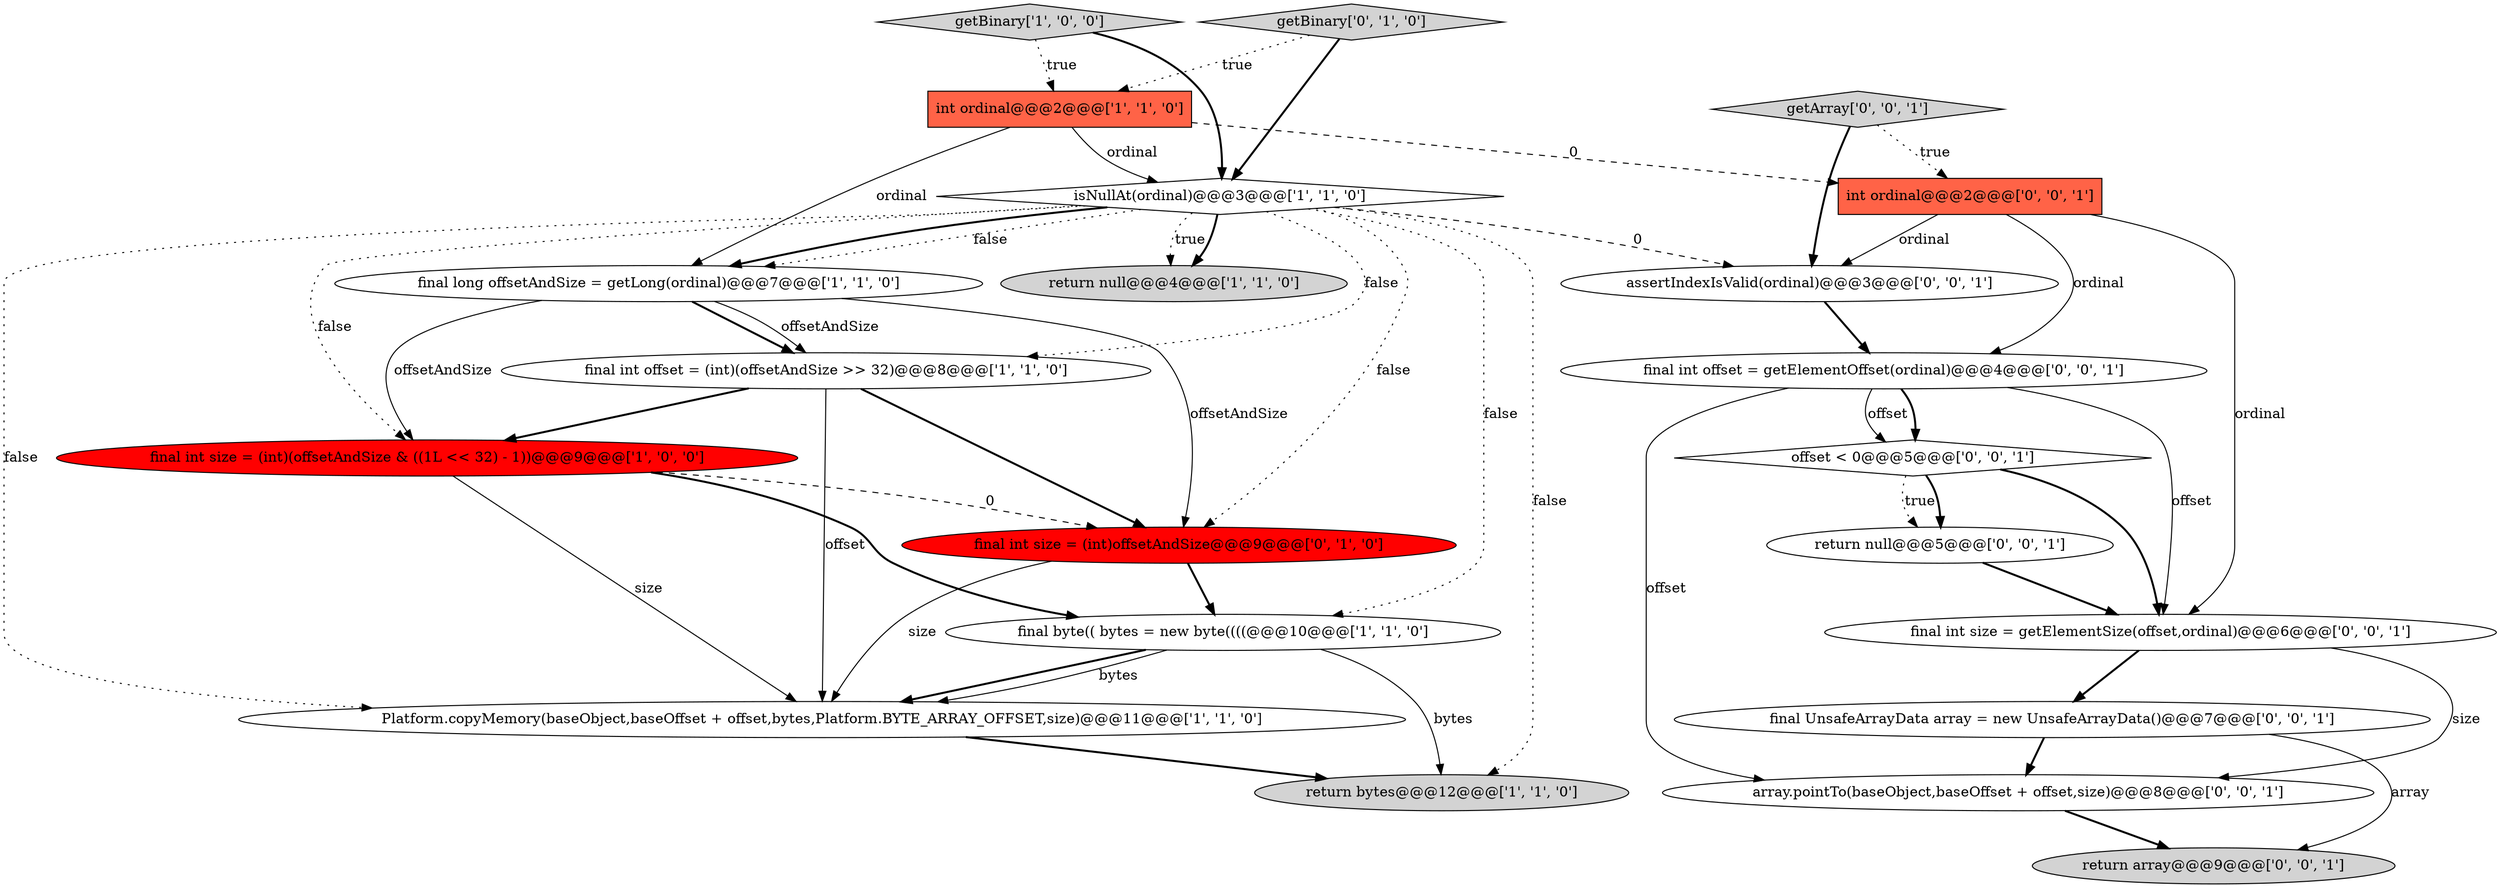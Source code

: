 digraph {
0 [style = filled, label = "isNullAt(ordinal)@@@3@@@['1', '1', '0']", fillcolor = white, shape = diamond image = "AAA0AAABBB1BBB"];
8 [style = filled, label = "final int offset = (int)(offsetAndSize >> 32)@@@8@@@['1', '1', '0']", fillcolor = white, shape = ellipse image = "AAA0AAABBB1BBB"];
11 [style = filled, label = "final int size = (int)offsetAndSize@@@9@@@['0', '1', '0']", fillcolor = red, shape = ellipse image = "AAA1AAABBB2BBB"];
5 [style = filled, label = "getBinary['1', '0', '0']", fillcolor = lightgray, shape = diamond image = "AAA0AAABBB1BBB"];
4 [style = filled, label = "return null@@@4@@@['1', '1', '0']", fillcolor = lightgray, shape = ellipse image = "AAA0AAABBB1BBB"];
18 [style = filled, label = "return null@@@5@@@['0', '0', '1']", fillcolor = white, shape = ellipse image = "AAA0AAABBB3BBB"];
20 [style = filled, label = "assertIndexIsValid(ordinal)@@@3@@@['0', '0', '1']", fillcolor = white, shape = ellipse image = "AAA0AAABBB3BBB"];
13 [style = filled, label = "int ordinal@@@2@@@['0', '0', '1']", fillcolor = tomato, shape = box image = "AAA0AAABBB3BBB"];
7 [style = filled, label = "int ordinal@@@2@@@['1', '1', '0']", fillcolor = tomato, shape = box image = "AAA0AAABBB1BBB"];
12 [style = filled, label = "final int offset = getElementOffset(ordinal)@@@4@@@['0', '0', '1']", fillcolor = white, shape = ellipse image = "AAA0AAABBB3BBB"];
6 [style = filled, label = "final byte(( bytes = new byte((((@@@10@@@['1', '1', '0']", fillcolor = white, shape = ellipse image = "AAA0AAABBB1BBB"];
19 [style = filled, label = "final int size = getElementSize(offset,ordinal)@@@6@@@['0', '0', '1']", fillcolor = white, shape = ellipse image = "AAA0AAABBB3BBB"];
3 [style = filled, label = "Platform.copyMemory(baseObject,baseOffset + offset,bytes,Platform.BYTE_ARRAY_OFFSET,size)@@@11@@@['1', '1', '0']", fillcolor = white, shape = ellipse image = "AAA0AAABBB1BBB"];
9 [style = filled, label = "final int size = (int)(offsetAndSize & ((1L << 32) - 1))@@@9@@@['1', '0', '0']", fillcolor = red, shape = ellipse image = "AAA1AAABBB1BBB"];
15 [style = filled, label = "offset < 0@@@5@@@['0', '0', '1']", fillcolor = white, shape = diamond image = "AAA0AAABBB3BBB"];
10 [style = filled, label = "getBinary['0', '1', '0']", fillcolor = lightgray, shape = diamond image = "AAA0AAABBB2BBB"];
16 [style = filled, label = "return array@@@9@@@['0', '0', '1']", fillcolor = lightgray, shape = ellipse image = "AAA0AAABBB3BBB"];
2 [style = filled, label = "return bytes@@@12@@@['1', '1', '0']", fillcolor = lightgray, shape = ellipse image = "AAA0AAABBB1BBB"];
17 [style = filled, label = "getArray['0', '0', '1']", fillcolor = lightgray, shape = diamond image = "AAA0AAABBB3BBB"];
1 [style = filled, label = "final long offsetAndSize = getLong(ordinal)@@@7@@@['1', '1', '0']", fillcolor = white, shape = ellipse image = "AAA0AAABBB1BBB"];
21 [style = filled, label = "final UnsafeArrayData array = new UnsafeArrayData()@@@7@@@['0', '0', '1']", fillcolor = white, shape = ellipse image = "AAA0AAABBB3BBB"];
14 [style = filled, label = "array.pointTo(baseObject,baseOffset + offset,size)@@@8@@@['0', '0', '1']", fillcolor = white, shape = ellipse image = "AAA0AAABBB3BBB"];
14->16 [style = bold, label=""];
6->3 [style = bold, label=""];
8->3 [style = solid, label="offset"];
1->8 [style = bold, label=""];
0->8 [style = dotted, label="false"];
0->6 [style = dotted, label="false"];
1->8 [style = solid, label="offsetAndSize"];
0->4 [style = dotted, label="true"];
7->1 [style = solid, label="ordinal"];
7->0 [style = solid, label="ordinal"];
15->18 [style = dotted, label="true"];
13->19 [style = solid, label="ordinal"];
11->6 [style = bold, label=""];
13->12 [style = solid, label="ordinal"];
0->2 [style = dotted, label="false"];
19->14 [style = solid, label="size"];
12->15 [style = bold, label=""];
18->19 [style = bold, label=""];
6->3 [style = solid, label="bytes"];
1->11 [style = solid, label="offsetAndSize"];
0->1 [style = dotted, label="false"];
15->19 [style = bold, label=""];
0->20 [style = dashed, label="0"];
12->14 [style = solid, label="offset"];
11->3 [style = solid, label="size"];
15->18 [style = bold, label=""];
9->6 [style = bold, label=""];
1->9 [style = solid, label="offsetAndSize"];
0->9 [style = dotted, label="false"];
21->16 [style = solid, label="array"];
0->11 [style = dotted, label="false"];
12->15 [style = solid, label="offset"];
3->2 [style = bold, label=""];
5->0 [style = bold, label=""];
0->3 [style = dotted, label="false"];
0->4 [style = bold, label=""];
5->7 [style = dotted, label="true"];
0->1 [style = bold, label=""];
12->19 [style = solid, label="offset"];
6->2 [style = solid, label="bytes"];
10->0 [style = bold, label=""];
20->12 [style = bold, label=""];
8->9 [style = bold, label=""];
7->13 [style = dashed, label="0"];
9->11 [style = dashed, label="0"];
13->20 [style = solid, label="ordinal"];
17->20 [style = bold, label=""];
9->3 [style = solid, label="size"];
17->13 [style = dotted, label="true"];
8->11 [style = bold, label=""];
10->7 [style = dotted, label="true"];
21->14 [style = bold, label=""];
19->21 [style = bold, label=""];
}
